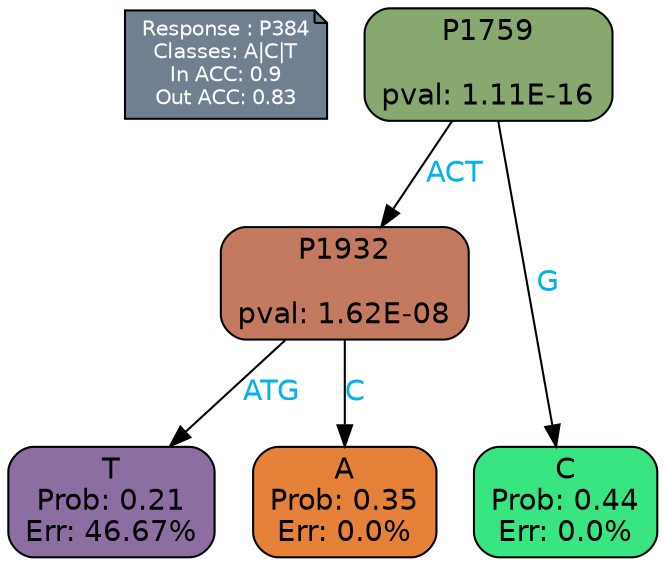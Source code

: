 digraph Tree {
node [shape=box, style="filled, rounded", color="black", fontname=helvetica] ;
graph [ranksep=equally, splines=polylines, bgcolor=transparent, dpi=600] ;
edge [fontname=helvetica] ;
LEGEND [label="Response : P384
Classes: A|C|T
In ACC: 0.9
Out ACC: 0.83
",shape=note,align=left,style=filled,fillcolor="slategray",fontcolor="white",fontsize=10];1 [label="P1759

pval: 1.11E-16", fillcolor="#87a86e"] ;
2 [label="P1932

pval: 1.62E-08", fillcolor="#c47a60"] ;
3 [label="T
Prob: 0.21
Err: 46.67%", fillcolor="#8d6ea3"] ;
4 [label="A
Prob: 0.35
Err: 0.0%", fillcolor="#e58139"] ;
5 [label="C
Prob: 0.44
Err: 0.0%", fillcolor="#39e581"] ;
1 -> 2 [label="ACT",fontcolor=deepskyblue2] ;
1 -> 5 [label="G",fontcolor=deepskyblue2] ;
2 -> 3 [label="ATG",fontcolor=deepskyblue2] ;
2 -> 4 [label="C",fontcolor=deepskyblue2] ;
{rank = same; 3;4;5;}{rank = same; LEGEND;1;}}